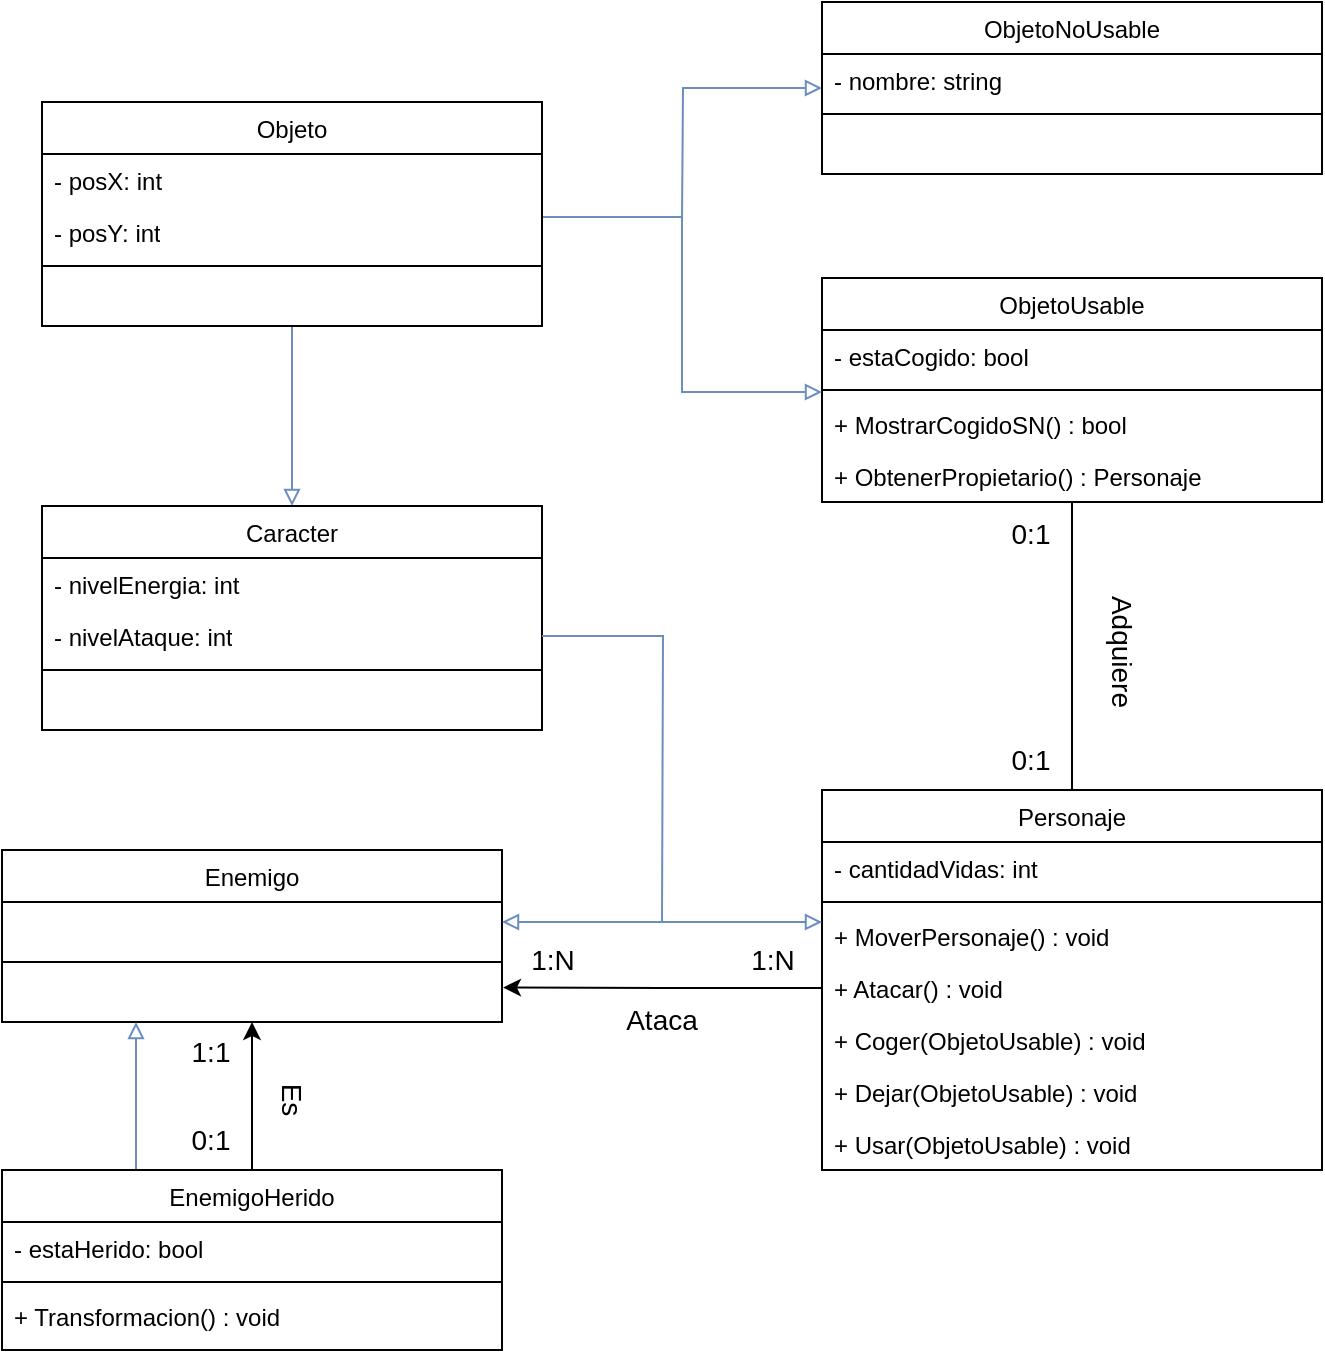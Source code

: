 <mxfile version="24.3.0" type="github">
  <diagram name="Page-1" id="r1jCTrlGhkuGiE3C5sfj">
    <mxGraphModel dx="1687" dy="1999" grid="1" gridSize="10" guides="1" tooltips="1" connect="1" arrows="1" fold="1" page="1" pageScale="1" pageWidth="850" pageHeight="1100" math="0" shadow="0">
      <root>
        <mxCell id="0" />
        <mxCell id="1" parent="0" />
        <mxCell id="CvOQW0KSl7qZf-29aHLy-1" value="&lt;span style=&quot;font-weight: normal;&quot;&gt;Personaje&lt;/span&gt;" style="swimlane;fontStyle=1;align=center;verticalAlign=top;childLayout=stackLayout;horizontal=1;startSize=26;horizontalStack=0;resizeParent=1;resizeParentMax=0;resizeLast=0;collapsible=1;marginBottom=0;whiteSpace=wrap;html=1;" parent="1" vertex="1">
          <mxGeometry x="520" y="-504" width="250" height="190" as="geometry" />
        </mxCell>
        <mxCell id="CvOQW0KSl7qZf-29aHLy-8" value="- cantidadVidas: int" style="text;strokeColor=none;fillColor=none;align=left;verticalAlign=top;spacingLeft=4;spacingRight=4;overflow=hidden;rotatable=0;points=[[0,0.5],[1,0.5]];portConstraint=eastwest;whiteSpace=wrap;html=1;" parent="CvOQW0KSl7qZf-29aHLy-1" vertex="1">
          <mxGeometry y="26" width="250" height="26" as="geometry" />
        </mxCell>
        <mxCell id="CvOQW0KSl7qZf-29aHLy-3" value="" style="line;strokeWidth=1;fillColor=none;align=left;verticalAlign=middle;spacingTop=-1;spacingLeft=3;spacingRight=3;rotatable=0;labelPosition=right;points=[];portConstraint=eastwest;strokeColor=inherit;" parent="CvOQW0KSl7qZf-29aHLy-1" vertex="1">
          <mxGeometry y="52" width="250" height="8" as="geometry" />
        </mxCell>
        <mxCell id="CvOQW0KSl7qZf-29aHLy-4" value="+ MoverPersonaje() : void" style="text;strokeColor=none;fillColor=none;align=left;verticalAlign=top;spacingLeft=4;spacingRight=4;overflow=hidden;rotatable=0;points=[[0,0.5],[1,0.5]];portConstraint=eastwest;whiteSpace=wrap;html=1;" parent="CvOQW0KSl7qZf-29aHLy-1" vertex="1">
          <mxGeometry y="60" width="250" height="26" as="geometry" />
        </mxCell>
        <mxCell id="CvOQW0KSl7qZf-29aHLy-9" value="+ Atacar() : void" style="text;strokeColor=none;fillColor=none;align=left;verticalAlign=top;spacingLeft=4;spacingRight=4;overflow=hidden;rotatable=0;points=[[0,0.5],[1,0.5]];portConstraint=eastwest;whiteSpace=wrap;html=1;" parent="CvOQW0KSl7qZf-29aHLy-1" vertex="1">
          <mxGeometry y="86" width="250" height="26" as="geometry" />
        </mxCell>
        <mxCell id="CvOQW0KSl7qZf-29aHLy-10" value="+ Coger(ObjetoUsable) : void" style="text;strokeColor=none;fillColor=none;align=left;verticalAlign=top;spacingLeft=4;spacingRight=4;overflow=hidden;rotatable=0;points=[[0,0.5],[1,0.5]];portConstraint=eastwest;whiteSpace=wrap;html=1;" parent="CvOQW0KSl7qZf-29aHLy-1" vertex="1">
          <mxGeometry y="112" width="250" height="26" as="geometry" />
        </mxCell>
        <mxCell id="CvOQW0KSl7qZf-29aHLy-11" value="+ Dejar(ObjetoUsable) : void" style="text;strokeColor=none;fillColor=none;align=left;verticalAlign=top;spacingLeft=4;spacingRight=4;overflow=hidden;rotatable=0;points=[[0,0.5],[1,0.5]];portConstraint=eastwest;whiteSpace=wrap;html=1;" parent="CvOQW0KSl7qZf-29aHLy-1" vertex="1">
          <mxGeometry y="138" width="250" height="26" as="geometry" />
        </mxCell>
        <mxCell id="CvOQW0KSl7qZf-29aHLy-12" value="+ Usar(ObjetoUsable) : void" style="text;strokeColor=none;fillColor=none;align=left;verticalAlign=top;spacingLeft=4;spacingRight=4;overflow=hidden;rotatable=0;points=[[0,0.5],[1,0.5]];portConstraint=eastwest;whiteSpace=wrap;html=1;" parent="CvOQW0KSl7qZf-29aHLy-1" vertex="1">
          <mxGeometry y="164" width="250" height="26" as="geometry" />
        </mxCell>
        <mxCell id="YlPiXSzrRZ3LVTxVl3xk-31" style="edgeStyle=orthogonalEdgeStyle;rounded=0;orthogonalLoop=1;jettySize=auto;html=1;entryX=0.5;entryY=0;entryDx=0;entryDy=0;endArrow=none;endFill=0;startArrow=classic;startFill=1;" edge="1" parent="1" source="CvOQW0KSl7qZf-29aHLy-13" target="YlPiXSzrRZ3LVTxVl3xk-22">
          <mxGeometry relative="1" as="geometry" />
        </mxCell>
        <mxCell id="CvOQW0KSl7qZf-29aHLy-13" value="&lt;span style=&quot;font-weight: normal;&quot;&gt;Enemigo&lt;/span&gt;" style="swimlane;fontStyle=1;align=center;verticalAlign=top;childLayout=stackLayout;horizontal=1;startSize=26;horizontalStack=0;resizeParent=1;resizeParentMax=0;resizeLast=0;collapsible=1;marginBottom=0;whiteSpace=wrap;html=1;" parent="1" vertex="1">
          <mxGeometry x="110" y="-474" width="250" height="86" as="geometry" />
        </mxCell>
        <mxCell id="CvOQW0KSl7qZf-29aHLy-60" value="&amp;nbsp;" style="text;strokeColor=none;fillColor=none;align=left;verticalAlign=top;spacingLeft=4;spacingRight=4;overflow=hidden;rotatable=0;points=[[0,0.5],[1,0.5]];portConstraint=eastwest;whiteSpace=wrap;html=1;" parent="CvOQW0KSl7qZf-29aHLy-13" vertex="1">
          <mxGeometry y="26" width="250" height="26" as="geometry" />
        </mxCell>
        <mxCell id="CvOQW0KSl7qZf-29aHLy-19" value="" style="line;strokeWidth=1;fillColor=none;align=left;verticalAlign=middle;spacingTop=-1;spacingLeft=3;spacingRight=3;rotatable=0;labelPosition=right;points=[];portConstraint=eastwest;strokeColor=inherit;" parent="CvOQW0KSl7qZf-29aHLy-13" vertex="1">
          <mxGeometry y="52" width="250" height="8" as="geometry" />
        </mxCell>
        <mxCell id="CvOQW0KSl7qZf-29aHLy-21" value="&amp;nbsp;" style="text;strokeColor=none;fillColor=none;align=left;verticalAlign=top;spacingLeft=4;spacingRight=4;overflow=hidden;rotatable=0;points=[[0,0.5],[1,0.5]];portConstraint=eastwest;whiteSpace=wrap;html=1;" parent="CvOQW0KSl7qZf-29aHLy-13" vertex="1">
          <mxGeometry y="60" width="250" height="26" as="geometry" />
        </mxCell>
        <mxCell id="CvOQW0KSl7qZf-29aHLy-26" value="&lt;font style=&quot;font-size: 14px;&quot;&gt;Ataca&lt;/font&gt;" style="text;html=1;align=center;verticalAlign=middle;whiteSpace=wrap;rounded=0;" parent="1" vertex="1">
          <mxGeometry x="410" y="-404" width="60" height="30" as="geometry" />
        </mxCell>
        <mxCell id="CvOQW0KSl7qZf-29aHLy-29" value="1:N" style="text;html=1;align=center;verticalAlign=middle;resizable=0;points=[];autosize=1;strokeColor=none;fillColor=none;fontSize=14;" parent="1" vertex="1">
          <mxGeometry x="360" y="-434" width="50" height="30" as="geometry" />
        </mxCell>
        <mxCell id="CvOQW0KSl7qZf-29aHLy-30" value="1:N" style="text;html=1;align=center;verticalAlign=middle;resizable=0;points=[];autosize=1;strokeColor=none;fillColor=none;fontSize=14;" parent="1" vertex="1">
          <mxGeometry x="470" y="-434" width="50" height="30" as="geometry" />
        </mxCell>
        <mxCell id="CvOQW0KSl7qZf-29aHLy-40" style="edgeStyle=orthogonalEdgeStyle;rounded=0;orthogonalLoop=1;jettySize=auto;html=1;entryX=0.5;entryY=0;entryDx=0;entryDy=0;endArrow=none;endFill=0;" parent="1" source="CvOQW0KSl7qZf-29aHLy-31" target="CvOQW0KSl7qZf-29aHLy-1" edge="1">
          <mxGeometry relative="1" as="geometry" />
        </mxCell>
        <mxCell id="CvOQW0KSl7qZf-29aHLy-31" value="&lt;span style=&quot;font-weight: normal;&quot;&gt;ObjetoUsable&lt;/span&gt;" style="swimlane;fontStyle=1;align=center;verticalAlign=top;childLayout=stackLayout;horizontal=1;startSize=26;horizontalStack=0;resizeParent=1;resizeParentMax=0;resizeLast=0;collapsible=1;marginBottom=0;whiteSpace=wrap;html=1;" parent="1" vertex="1">
          <mxGeometry x="520" y="-760" width="250" height="112" as="geometry" />
        </mxCell>
        <mxCell id="CvOQW0KSl7qZf-29aHLy-32" value="- estaCogido: bool" style="text;strokeColor=none;fillColor=none;align=left;verticalAlign=top;spacingLeft=4;spacingRight=4;overflow=hidden;rotatable=0;points=[[0,0.5],[1,0.5]];portConstraint=eastwest;whiteSpace=wrap;html=1;" parent="CvOQW0KSl7qZf-29aHLy-31" vertex="1">
          <mxGeometry y="26" width="250" height="26" as="geometry" />
        </mxCell>
        <mxCell id="CvOQW0KSl7qZf-29aHLy-36" value="" style="line;strokeWidth=1;fillColor=none;align=left;verticalAlign=middle;spacingTop=-1;spacingLeft=3;spacingRight=3;rotatable=0;labelPosition=right;points=[];portConstraint=eastwest;strokeColor=inherit;" parent="CvOQW0KSl7qZf-29aHLy-31" vertex="1">
          <mxGeometry y="52" width="250" height="8" as="geometry" />
        </mxCell>
        <mxCell id="CvOQW0KSl7qZf-29aHLy-37" value="+ MostrarCogidoSN() : bool" style="text;strokeColor=none;fillColor=none;align=left;verticalAlign=top;spacingLeft=4;spacingRight=4;overflow=hidden;rotatable=0;points=[[0,0.5],[1,0.5]];portConstraint=eastwest;whiteSpace=wrap;html=1;" parent="CvOQW0KSl7qZf-29aHLy-31" vertex="1">
          <mxGeometry y="60" width="250" height="26" as="geometry" />
        </mxCell>
        <mxCell id="CvOQW0KSl7qZf-29aHLy-38" value="+ ObtenerPropietario() : Personaje" style="text;strokeColor=none;fillColor=none;align=left;verticalAlign=top;spacingLeft=4;spacingRight=4;overflow=hidden;rotatable=0;points=[[0,0.5],[1,0.5]];portConstraint=eastwest;whiteSpace=wrap;html=1;" parent="CvOQW0KSl7qZf-29aHLy-31" vertex="1">
          <mxGeometry y="86" width="250" height="26" as="geometry" />
        </mxCell>
        <mxCell id="CvOQW0KSl7qZf-29aHLy-41" value="&lt;font style=&quot;font-size: 14px;&quot;&gt;Adquiere&lt;/font&gt;" style="text;html=1;align=center;verticalAlign=middle;whiteSpace=wrap;rounded=0;rotation=90;" parent="1" vertex="1">
          <mxGeometry x="640" y="-588" width="60" height="30" as="geometry" />
        </mxCell>
        <mxCell id="CvOQW0KSl7qZf-29aHLy-42" value="0:1" style="text;html=1;align=center;verticalAlign=middle;resizable=0;points=[];autosize=1;strokeColor=none;fillColor=none;fontSize=14;" parent="1" vertex="1">
          <mxGeometry x="604" y="-647" width="40" height="30" as="geometry" />
        </mxCell>
        <mxCell id="CvOQW0KSl7qZf-29aHLy-43" value="0:1" style="text;html=1;align=center;verticalAlign=middle;resizable=0;points=[];autosize=1;strokeColor=none;fillColor=none;fontSize=14;" parent="1" vertex="1">
          <mxGeometry x="604" y="-534" width="40" height="30" as="geometry" />
        </mxCell>
        <mxCell id="CvOQW0KSl7qZf-29aHLy-53" style="edgeStyle=orthogonalEdgeStyle;rounded=0;orthogonalLoop=1;jettySize=auto;html=1;entryX=0;entryY=0.625;entryDx=0;entryDy=0;entryPerimeter=0;fillColor=#dae8fc;gradientColor=#7ea6e0;strokeColor=#6c8ebf;exitX=0.998;exitY=0.21;exitDx=0;exitDy=0;exitPerimeter=0;endArrow=block;endFill=0;" parent="1" source="CvOQW0KSl7qZf-29aHLy-50" target="CvOQW0KSl7qZf-29aHLy-36" edge="1">
          <mxGeometry relative="1" as="geometry" />
        </mxCell>
        <mxCell id="CvOQW0KSl7qZf-29aHLy-59" style="edgeStyle=orthogonalEdgeStyle;rounded=0;orthogonalLoop=1;jettySize=auto;html=1;endArrow=none;endFill=0;fillColor=#dae8fc;strokeColor=#6c8ebf;gradientColor=#7ea6e0;startArrow=block;startFill=0;" parent="1" source="CvOQW0KSl7qZf-29aHLy-54" edge="1">
          <mxGeometry relative="1" as="geometry">
            <mxPoint x="450" y="-788" as="targetPoint" />
          </mxGeometry>
        </mxCell>
        <mxCell id="CvOQW0KSl7qZf-29aHLy-54" value="&lt;span style=&quot;font-weight: normal;&quot;&gt;ObjetoNoUsable&lt;/span&gt;" style="swimlane;fontStyle=1;align=center;verticalAlign=top;childLayout=stackLayout;horizontal=1;startSize=26;horizontalStack=0;resizeParent=1;resizeParentMax=0;resizeLast=0;collapsible=1;marginBottom=0;whiteSpace=wrap;html=1;" parent="1" vertex="1">
          <mxGeometry x="520" y="-898" width="250" height="86" as="geometry" />
        </mxCell>
        <mxCell id="CvOQW0KSl7qZf-29aHLy-55" value="- nombre: string" style="text;strokeColor=none;fillColor=none;align=left;verticalAlign=top;spacingLeft=4;spacingRight=4;overflow=hidden;rotatable=0;points=[[0,0.5],[1,0.5]];portConstraint=eastwest;whiteSpace=wrap;html=1;" parent="CvOQW0KSl7qZf-29aHLy-54" vertex="1">
          <mxGeometry y="26" width="250" height="26" as="geometry" />
        </mxCell>
        <mxCell id="CvOQW0KSl7qZf-29aHLy-56" value="" style="line;strokeWidth=1;fillColor=none;align=left;verticalAlign=middle;spacingTop=-1;spacingLeft=3;spacingRight=3;rotatable=0;labelPosition=right;points=[];portConstraint=eastwest;strokeColor=inherit;" parent="CvOQW0KSl7qZf-29aHLy-54" vertex="1">
          <mxGeometry y="52" width="250" height="8" as="geometry" />
        </mxCell>
        <mxCell id="CvOQW0KSl7qZf-29aHLy-58" value="&amp;nbsp;" style="text;strokeColor=none;fillColor=none;align=left;verticalAlign=top;spacingLeft=4;spacingRight=4;overflow=hidden;rotatable=0;points=[[0,0.5],[1,0.5]];portConstraint=eastwest;whiteSpace=wrap;html=1;" parent="CvOQW0KSl7qZf-29aHLy-54" vertex="1">
          <mxGeometry y="60" width="250" height="26" as="geometry" />
        </mxCell>
        <mxCell id="YlPiXSzrRZ3LVTxVl3xk-15" style="edgeStyle=orthogonalEdgeStyle;rounded=0;orthogonalLoop=1;jettySize=auto;html=1;entryX=0.5;entryY=0;entryDx=0;entryDy=0;endArrow=block;endFill=0;fillColor=#dae8fc;gradientColor=#7ea6e0;strokeColor=#6c8ebf;" edge="1" parent="1" source="CvOQW0KSl7qZf-29aHLy-44" target="YlPiXSzrRZ3LVTxVl3xk-1">
          <mxGeometry relative="1" as="geometry" />
        </mxCell>
        <mxCell id="CvOQW0KSl7qZf-29aHLy-44" value="&lt;span style=&quot;font-weight: normal;&quot;&gt;Objeto&lt;/span&gt;" style="swimlane;fontStyle=1;align=center;verticalAlign=top;childLayout=stackLayout;horizontal=1;startSize=26;horizontalStack=0;resizeParent=1;resizeParentMax=0;resizeLast=0;collapsible=1;marginBottom=0;whiteSpace=wrap;html=1;" parent="1" vertex="1">
          <mxGeometry x="130" y="-848" width="250" height="112" as="geometry" />
        </mxCell>
        <mxCell id="CvOQW0KSl7qZf-29aHLy-49" value="- posX: int" style="text;strokeColor=none;fillColor=none;align=left;verticalAlign=top;spacingLeft=4;spacingRight=4;overflow=hidden;rotatable=0;points=[[0,0.5],[1,0.5]];portConstraint=eastwest;whiteSpace=wrap;html=1;" parent="CvOQW0KSl7qZf-29aHLy-44" vertex="1">
          <mxGeometry y="26" width="250" height="26" as="geometry" />
        </mxCell>
        <mxCell id="CvOQW0KSl7qZf-29aHLy-50" value="- posY: int" style="text;strokeColor=none;fillColor=none;align=left;verticalAlign=top;spacingLeft=4;spacingRight=4;overflow=hidden;rotatable=0;points=[[0,0.5],[1,0.5]];portConstraint=eastwest;whiteSpace=wrap;html=1;" parent="CvOQW0KSl7qZf-29aHLy-44" vertex="1">
          <mxGeometry y="52" width="250" height="26" as="geometry" />
        </mxCell>
        <mxCell id="CvOQW0KSl7qZf-29aHLy-46" value="" style="line;strokeWidth=1;fillColor=none;align=left;verticalAlign=middle;spacingTop=-1;spacingLeft=3;spacingRight=3;rotatable=0;labelPosition=right;points=[];portConstraint=eastwest;strokeColor=inherit;" parent="CvOQW0KSl7qZf-29aHLy-44" vertex="1">
          <mxGeometry y="78" width="250" height="8" as="geometry" />
        </mxCell>
        <mxCell id="CvOQW0KSl7qZf-29aHLy-48" value="&amp;nbsp;" style="text;strokeColor=none;fillColor=none;align=left;verticalAlign=top;spacingLeft=4;spacingRight=4;overflow=hidden;rotatable=0;points=[[0,0.5],[1,0.5]];portConstraint=eastwest;whiteSpace=wrap;html=1;" parent="CvOQW0KSl7qZf-29aHLy-44" vertex="1">
          <mxGeometry y="86" width="250" height="26" as="geometry" />
        </mxCell>
        <mxCell id="YlPiXSzrRZ3LVTxVl3xk-1" value="&lt;span style=&quot;font-weight: normal;&quot;&gt;Caracter&lt;/span&gt;" style="swimlane;fontStyle=1;align=center;verticalAlign=top;childLayout=stackLayout;horizontal=1;startSize=26;horizontalStack=0;resizeParent=1;resizeParentMax=0;resizeLast=0;collapsible=1;marginBottom=0;whiteSpace=wrap;html=1;" vertex="1" parent="1">
          <mxGeometry x="130" y="-646" width="250" height="112" as="geometry" />
        </mxCell>
        <mxCell id="YlPiXSzrRZ3LVTxVl3xk-4" value="- nivelEnergia: int" style="text;strokeColor=none;fillColor=none;align=left;verticalAlign=top;spacingLeft=4;spacingRight=4;overflow=hidden;rotatable=0;points=[[0,0.5],[1,0.5]];portConstraint=eastwest;whiteSpace=wrap;html=1;" vertex="1" parent="YlPiXSzrRZ3LVTxVl3xk-1">
          <mxGeometry y="26" width="250" height="26" as="geometry" />
        </mxCell>
        <mxCell id="YlPiXSzrRZ3LVTxVl3xk-21" style="edgeStyle=orthogonalEdgeStyle;rounded=0;orthogonalLoop=1;jettySize=auto;html=1;endArrow=none;endFill=0;fillColor=#dae8fc;gradientColor=#7ea6e0;strokeColor=#6c8ebf;" edge="1" parent="YlPiXSzrRZ3LVTxVl3xk-1" source="YlPiXSzrRZ3LVTxVl3xk-5">
          <mxGeometry relative="1" as="geometry">
            <mxPoint x="310" y="208" as="targetPoint" />
          </mxGeometry>
        </mxCell>
        <mxCell id="YlPiXSzrRZ3LVTxVl3xk-5" value="- nivelAtaque: int" style="text;strokeColor=none;fillColor=none;align=left;verticalAlign=top;spacingLeft=4;spacingRight=4;overflow=hidden;rotatable=0;points=[[0,0.5],[1,0.5]];portConstraint=eastwest;whiteSpace=wrap;html=1;" vertex="1" parent="YlPiXSzrRZ3LVTxVl3xk-1">
          <mxGeometry y="52" width="250" height="26" as="geometry" />
        </mxCell>
        <mxCell id="YlPiXSzrRZ3LVTxVl3xk-7" value="" style="line;strokeWidth=1;fillColor=none;align=left;verticalAlign=middle;spacingTop=-1;spacingLeft=3;spacingRight=3;rotatable=0;labelPosition=right;points=[];portConstraint=eastwest;strokeColor=inherit;" vertex="1" parent="YlPiXSzrRZ3LVTxVl3xk-1">
          <mxGeometry y="78" width="250" height="8" as="geometry" />
        </mxCell>
        <mxCell id="YlPiXSzrRZ3LVTxVl3xk-10" value="&amp;nbsp;" style="text;strokeColor=none;fillColor=none;align=left;verticalAlign=top;spacingLeft=4;spacingRight=4;overflow=hidden;rotatable=0;points=[[0,0.5],[1,0.5]];portConstraint=eastwest;whiteSpace=wrap;html=1;" vertex="1" parent="YlPiXSzrRZ3LVTxVl3xk-1">
          <mxGeometry y="86" width="250" height="26" as="geometry" />
        </mxCell>
        <mxCell id="YlPiXSzrRZ3LVTxVl3xk-20" style="edgeStyle=orthogonalEdgeStyle;rounded=0;orthogonalLoop=1;jettySize=auto;html=1;endArrow=block;endFill=0;fillColor=#dae8fc;gradientColor=#7ea6e0;strokeColor=#6c8ebf;startArrow=block;startFill=0;" edge="1" parent="1">
          <mxGeometry relative="1" as="geometry">
            <mxPoint x="360" y="-438" as="sourcePoint" />
            <mxPoint x="520" y="-438" as="targetPoint" />
          </mxGeometry>
        </mxCell>
        <mxCell id="YlPiXSzrRZ3LVTxVl3xk-29" style="edgeStyle=orthogonalEdgeStyle;rounded=0;orthogonalLoop=1;jettySize=auto;html=1;entryX=0.5;entryY=1;entryDx=0;entryDy=0;endArrow=block;endFill=0;fillColor=#dae8fc;gradientColor=#7ea6e0;strokeColor=#6c8ebf;" edge="1" parent="1">
          <mxGeometry relative="1" as="geometry">
            <mxPoint x="177" y="-314" as="sourcePoint" />
            <mxPoint x="177" y="-388" as="targetPoint" />
          </mxGeometry>
        </mxCell>
        <mxCell id="YlPiXSzrRZ3LVTxVl3xk-22" value="&lt;span style=&quot;font-weight: 400;&quot;&gt;EnemigoHerido&lt;/span&gt;" style="swimlane;fontStyle=1;align=center;verticalAlign=top;childLayout=stackLayout;horizontal=1;startSize=26;horizontalStack=0;resizeParent=1;resizeParentMax=0;resizeLast=0;collapsible=1;marginBottom=0;whiteSpace=wrap;html=1;" vertex="1" parent="1">
          <mxGeometry x="110" y="-314" width="250" height="90" as="geometry" />
        </mxCell>
        <mxCell id="YlPiXSzrRZ3LVTxVl3xk-23" value="- estaHerido: bool" style="text;strokeColor=none;fillColor=none;align=left;verticalAlign=top;spacingLeft=4;spacingRight=4;overflow=hidden;rotatable=0;points=[[0,0.5],[1,0.5]];portConstraint=eastwest;whiteSpace=wrap;html=1;" vertex="1" parent="YlPiXSzrRZ3LVTxVl3xk-22">
          <mxGeometry y="26" width="250" height="26" as="geometry" />
        </mxCell>
        <mxCell id="YlPiXSzrRZ3LVTxVl3xk-24" value="" style="line;strokeWidth=1;fillColor=none;align=left;verticalAlign=middle;spacingTop=-1;spacingLeft=3;spacingRight=3;rotatable=0;labelPosition=right;points=[];portConstraint=eastwest;strokeColor=inherit;" vertex="1" parent="YlPiXSzrRZ3LVTxVl3xk-22">
          <mxGeometry y="52" width="250" height="8" as="geometry" />
        </mxCell>
        <mxCell id="YlPiXSzrRZ3LVTxVl3xk-25" value="+ Transformacion() : void" style="text;strokeColor=none;fillColor=none;align=left;verticalAlign=top;spacingLeft=4;spacingRight=4;overflow=hidden;rotatable=0;points=[[0,0.5],[1,0.5]];portConstraint=eastwest;whiteSpace=wrap;html=1;" vertex="1" parent="YlPiXSzrRZ3LVTxVl3xk-22">
          <mxGeometry y="60" width="250" height="30" as="geometry" />
        </mxCell>
        <mxCell id="YlPiXSzrRZ3LVTxVl3xk-28" style="edgeStyle=orthogonalEdgeStyle;rounded=0;orthogonalLoop=1;jettySize=auto;html=1;entryX=1.002;entryY=0.338;entryDx=0;entryDy=0;entryPerimeter=0;" edge="1" parent="1" source="CvOQW0KSl7qZf-29aHLy-9" target="CvOQW0KSl7qZf-29aHLy-21">
          <mxGeometry relative="1" as="geometry" />
        </mxCell>
        <mxCell id="YlPiXSzrRZ3LVTxVl3xk-32" value="&lt;span style=&quot;font-size: 14px;&quot;&gt;Es&lt;/span&gt;" style="text;html=1;align=center;verticalAlign=middle;whiteSpace=wrap;rounded=0;rotation=90;" vertex="1" parent="1">
          <mxGeometry x="225" y="-364" width="60" height="30" as="geometry" />
        </mxCell>
        <mxCell id="YlPiXSzrRZ3LVTxVl3xk-33" value="1:1" style="text;html=1;align=center;verticalAlign=middle;resizable=0;points=[];autosize=1;strokeColor=none;fillColor=none;fontSize=14;" vertex="1" parent="1">
          <mxGeometry x="194" y="-388" width="40" height="30" as="geometry" />
        </mxCell>
        <mxCell id="YlPiXSzrRZ3LVTxVl3xk-34" value="0:1" style="text;html=1;align=center;verticalAlign=middle;resizable=0;points=[];autosize=1;strokeColor=none;fillColor=none;fontSize=14;" vertex="1" parent="1">
          <mxGeometry x="194" y="-344" width="40" height="30" as="geometry" />
        </mxCell>
      </root>
    </mxGraphModel>
  </diagram>
</mxfile>
